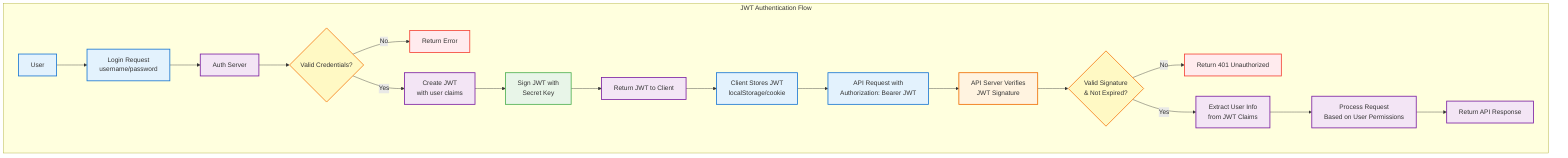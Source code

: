 graph TB
    subgraph "JWT Authentication Flow"
        U[User]:::user --> L[Login Request<br/>username/password]:::user
        L --> AS[Auth Server]:::server
        AS --> V{Valid Credentials?}:::decision
        V -->|No| E1[Return Error]:::error
        V -->|Yes| C[Create JWT<br/>with user claims]:::server
        C --> SIGN[Sign JWT with<br/>Secret Key]:::jwt
        SIGN --> RT[Return JWT to Client]:::server
        RT --> STORE[Client Stores JWT<br/>localStorage/cookie]:::user
        STORE --> API1[API Request with<br/>Authorization: Bearer JWT]:::user
        API1 --> VER[API Server Verifies<br/>JWT Signature]:::security
        VER --> CHECK{Valid Signature<br/>& Not Expired?}:::decision
        CHECK -->|No| E2[Return 401 Unauthorized]:::error
        CHECK -->|Yes| EXTRACT[Extract User Info<br/>from JWT Claims]:::server
        EXTRACT --> PROCESS[Process Request<br/>Based on User Permissions]:::server
        PROCESS --> RESP[Return API Response]:::server
    end

    classDef user fill:#e3f2fd,stroke:#1976d2,stroke-width:2px
    classDef server fill:#f3e5f5,stroke:#7b1fa2,stroke-width:2px  
    classDef jwt fill:#e8f5e8,stroke:#4caf50,stroke-width:2px
    classDef security fill:#fff3e0,stroke:#ef6c00,stroke-width:2px
    classDef error fill:#ffebee,stroke:#f44336,stroke-width:2px
    classDef decision fill:#fff9c4,stroke:#f57f17,stroke-width:2px